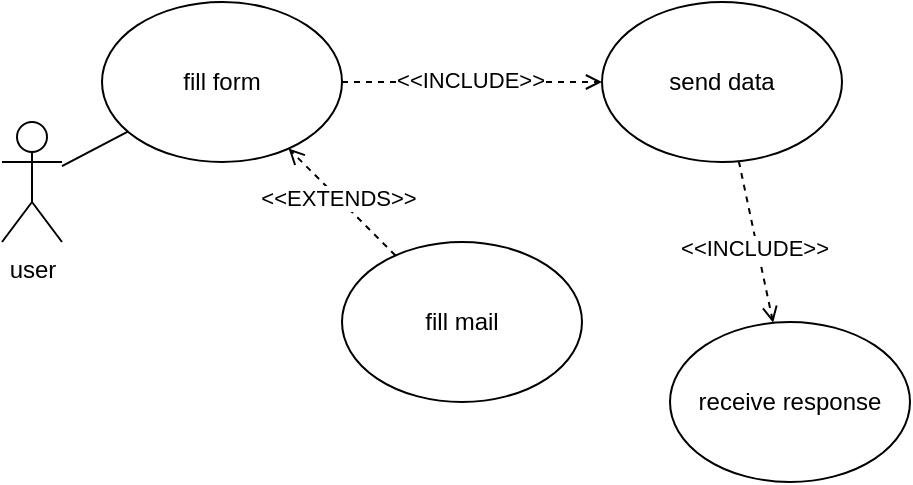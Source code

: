 <mxfile>
    <diagram id="fK9YOpIqyDMRzSLI7AEY" name="Página-1">
        <mxGraphModel dx="693" dy="779" grid="1" gridSize="10" guides="1" tooltips="1" connect="1" arrows="1" fold="1" page="1" pageScale="1" pageWidth="827" pageHeight="1169" math="0" shadow="0">
            <root>
                <mxCell id="0"/>
                <mxCell id="1" parent="0"/>
                <mxCell id="4" style="edgeStyle=none;html=1;endArrow=none;endFill=0;" parent="1" source="2" target="3" edge="1">
                    <mxGeometry relative="1" as="geometry"/>
                </mxCell>
                <mxCell id="2" value="user" style="shape=umlActor;verticalLabelPosition=bottom;verticalAlign=top;html=1;outlineConnect=0;" parent="1" vertex="1">
                    <mxGeometry x="80" y="260" width="30" height="60" as="geometry"/>
                </mxCell>
                <mxCell id="9" style="edgeStyle=none;html=1;endArrow=open;endFill=0;dashed=1;" parent="1" source="3" target="8" edge="1">
                    <mxGeometry relative="1" as="geometry"/>
                </mxCell>
                <mxCell id="10" value="&amp;lt;&amp;lt;INCLUDE&amp;gt;&amp;gt;" style="edgeLabel;html=1;align=center;verticalAlign=middle;resizable=0;points=[];" parent="9" vertex="1" connectable="0">
                    <mxGeometry x="-0.021" y="1" relative="1" as="geometry">
                        <mxPoint as="offset"/>
                    </mxGeometry>
                </mxCell>
                <mxCell id="3" value="fill form" style="ellipse;whiteSpace=wrap;html=1;" parent="1" vertex="1">
                    <mxGeometry x="130" y="200" width="120" height="80" as="geometry"/>
                </mxCell>
                <mxCell id="6" style="edgeStyle=none;html=1;dashed=1;endArrow=open;endFill=0;" parent="1" source="5" target="3" edge="1">
                    <mxGeometry relative="1" as="geometry"/>
                </mxCell>
                <mxCell id="7" value="&amp;lt;&amp;lt;EXTENDS&amp;gt;&amp;gt;" style="edgeLabel;html=1;align=center;verticalAlign=middle;resizable=0;points=[];" parent="6" vertex="1" connectable="0">
                    <mxGeometry x="0.067" relative="1" as="geometry">
                        <mxPoint as="offset"/>
                    </mxGeometry>
                </mxCell>
                <mxCell id="5" value="fill mail" style="ellipse;whiteSpace=wrap;html=1;" parent="1" vertex="1">
                    <mxGeometry x="250" y="320" width="120" height="80" as="geometry"/>
                </mxCell>
                <mxCell id="12" style="edgeStyle=none;html=1;endArrow=open;endFill=0;dashed=1;" edge="1" parent="1" source="8" target="11">
                    <mxGeometry relative="1" as="geometry"/>
                </mxCell>
                <mxCell id="13" value="&amp;lt;&amp;lt;INCLUDE&amp;gt;&amp;gt;" style="edgeLabel;html=1;align=center;verticalAlign=middle;resizable=0;points=[];" vertex="1" connectable="0" parent="12">
                    <mxGeometry x="0.066" y="-2" relative="1" as="geometry">
                        <mxPoint as="offset"/>
                    </mxGeometry>
                </mxCell>
                <mxCell id="8" value="send data" style="ellipse;whiteSpace=wrap;html=1;" parent="1" vertex="1">
                    <mxGeometry x="380" y="200" width="120" height="80" as="geometry"/>
                </mxCell>
                <mxCell id="11" value="receive response" style="ellipse;whiteSpace=wrap;html=1;" parent="1" vertex="1">
                    <mxGeometry x="414" y="360" width="120" height="80" as="geometry"/>
                </mxCell>
            </root>
        </mxGraphModel>
    </diagram>
</mxfile>